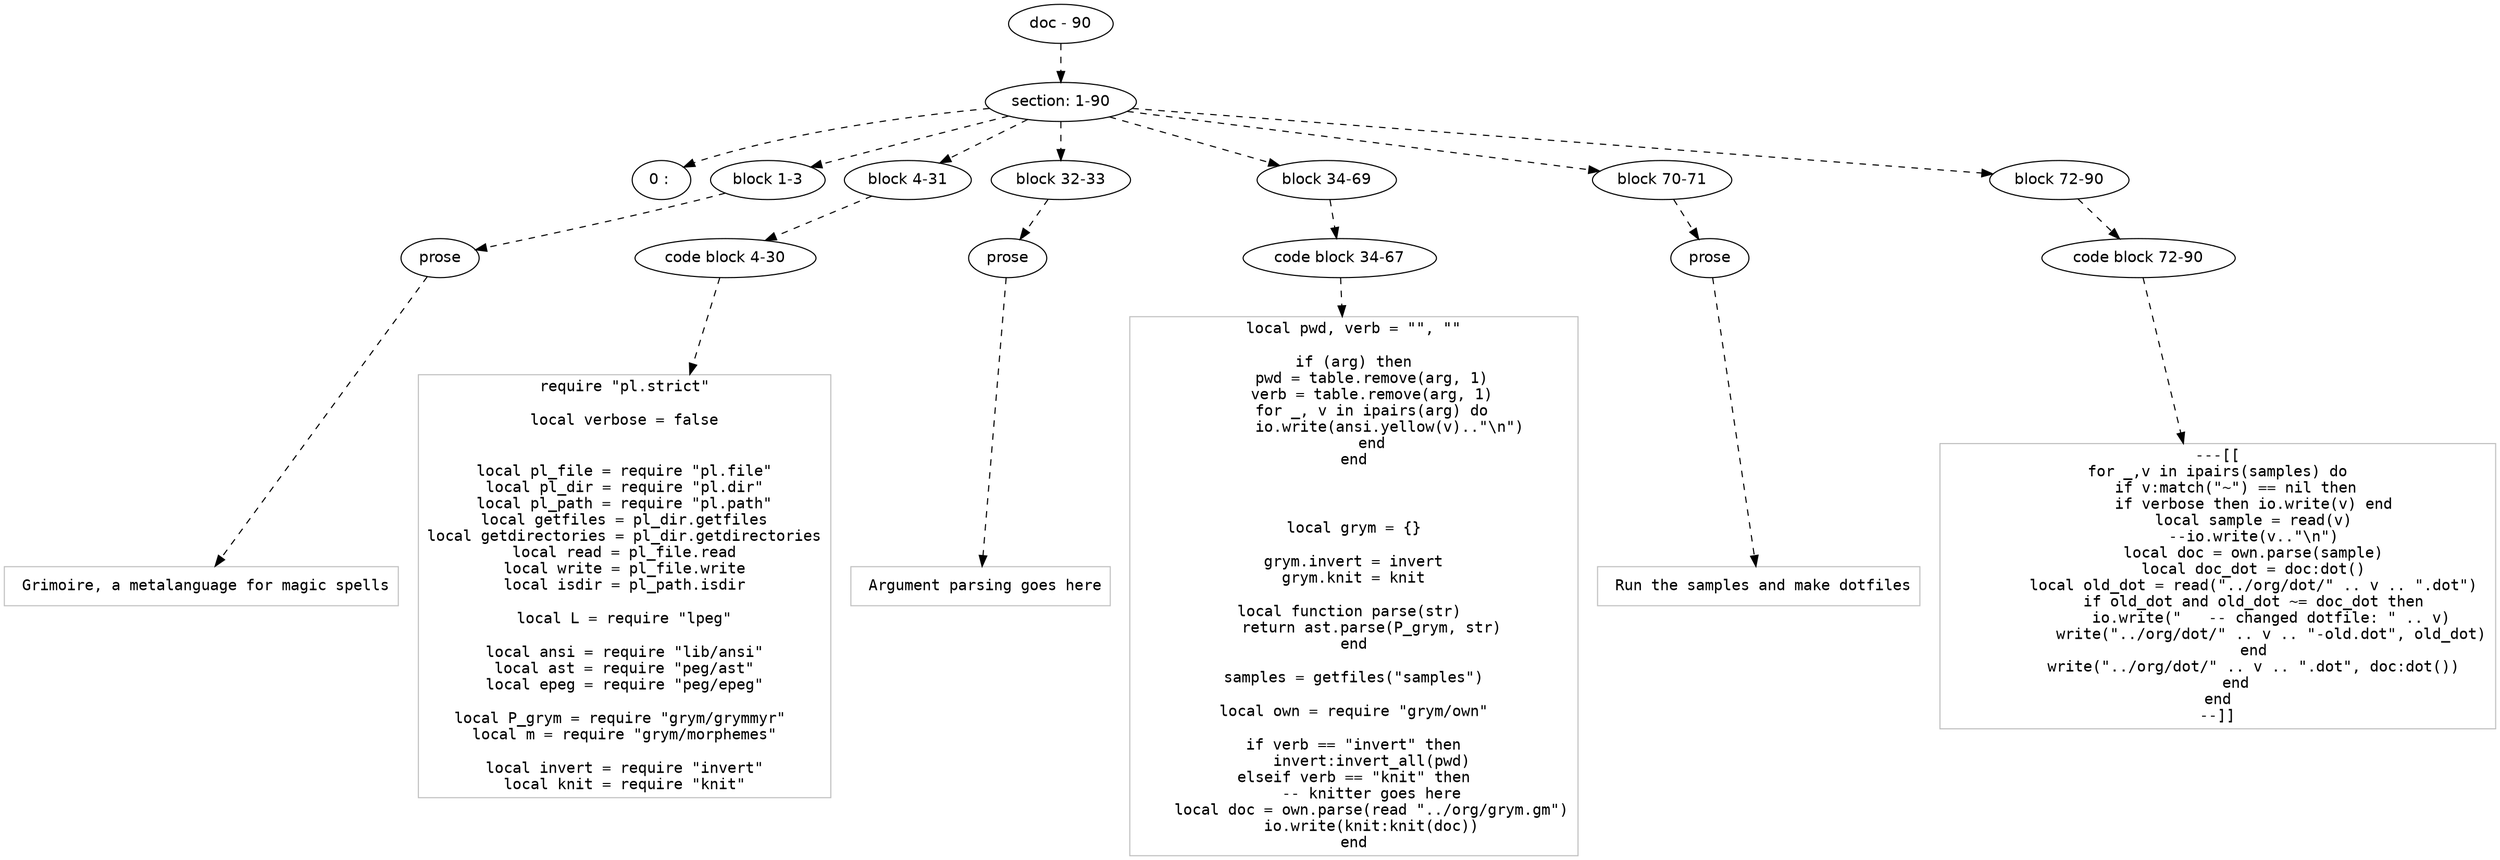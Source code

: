 digraph hierarchy {

node [fontname=Helvetica]
edge [style=dashed]

doc_0 [label="doc - 90"]


doc_0 -> { section_1}
{rank=same; section_1}

section_1 [label="section: 1-90"]


section_1 -> { header_2 block_3 block_4 block_5 block_6 block_7 block_8}
{rank=same; header_2 block_3 block_4 block_5 block_6 block_7 block_8}

header_2 [label="0 : "]

block_3 [label="block 1-3"]

block_4 [label="block 4-31"]

block_5 [label="block 32-33"]

block_6 [label="block 34-69"]

block_7 [label="block 70-71"]

block_8 [label="block 72-90"]


block_3 -> { prose_9}
{rank=same; prose_9}

prose_9 [label="prose"]


prose_9 -> leaf_10
leaf_10  [color=Gray,shape=rectangle,fontname=Inconsolata,label=" Grimoire, a metalanguage for magic spells
"]
block_4 -> { codeblock_11}
{rank=same; codeblock_11}

codeblock_11 [label="code block 4-30"]


codeblock_11 -> leaf_12
leaf_12  [color=Gray,shape=rectangle,fontname=Inconsolata,label="require \"pl.strict\"

local verbose = false


local pl_file = require \"pl.file\"
local pl_dir = require \"pl.dir\"
local pl_path = require \"pl.path\"
local getfiles = pl_dir.getfiles
local getdirectories = pl_dir.getdirectories
local read = pl_file.read
local write = pl_file.write
local isdir = pl_path.isdir

local L = require \"lpeg\"

local ansi = require \"lib/ansi\"
local ast = require \"peg/ast\"
local epeg = require \"peg/epeg\"

local P_grym = require \"grym/grymmyr\" 
local m = require \"grym/morphemes\"

local invert = require \"invert\"
local knit = require \"knit\""]
block_5 -> { prose_13}
{rank=same; prose_13}

prose_13 [label="prose"]


prose_13 -> leaf_14
leaf_14  [color=Gray,shape=rectangle,fontname=Inconsolata,label=" Argument parsing goes here
"]
block_6 -> { codeblock_15}
{rank=same; codeblock_15}

codeblock_15 [label="code block 34-67"]


codeblock_15 -> leaf_16
leaf_16  [color=Gray,shape=rectangle,fontname=Inconsolata,label="local pwd, verb = \"\", \"\"

if (arg) then
    pwd = table.remove(arg, 1)
    verb = table.remove(arg, 1)
    for _, v in ipairs(arg) do
        io.write(ansi.yellow(v)..\"\\n\")
    end
end



local grym = {}

grym.invert = invert
grym.knit = knit

local function parse(str) 
    return ast.parse(P_grym, str)
end

samples = getfiles(\"samples\")

local own = require \"grym/own\"

if verb == \"invert\" then
    invert:invert_all(pwd)
elseif verb == \"knit\" then
    -- knitter goes here
    local doc = own.parse(read \"../org/grym.gm\")
    io.write(knit:knit(doc))
end"]
block_7 -> { prose_17}
{rank=same; prose_17}

prose_17 [label="prose"]


prose_17 -> leaf_18
leaf_18  [color=Gray,shape=rectangle,fontname=Inconsolata,label=" Run the samples and make dotfiles
"]
block_8 -> { codeblock_19}
{rank=same; codeblock_19}

codeblock_19 [label="code block 72-90"]


codeblock_19 -> leaf_20
leaf_20  [color=Gray,shape=rectangle,fontname=Inconsolata,label="---[[
for _,v in ipairs(samples) do
    if v:match(\"~\") == nil then
        if verbose then io.write(v) end
        local sample = read(v)
        --io.write(v..\"\\n\")
        local doc = own.parse(sample)
        local doc_dot = doc:dot()
        local old_dot = read(\"../org/dot/\" .. v .. \".dot\")
        if old_dot and old_dot ~= doc_dot then
            io.write(\"   -- changed dotfile: \" .. v)
            write(\"../org/dot/\" .. v .. \"-old.dot\", old_dot)
        end
        write(\"../org/dot/\" .. v .. \".dot\", doc:dot())
    end
end
--]]"]

}
